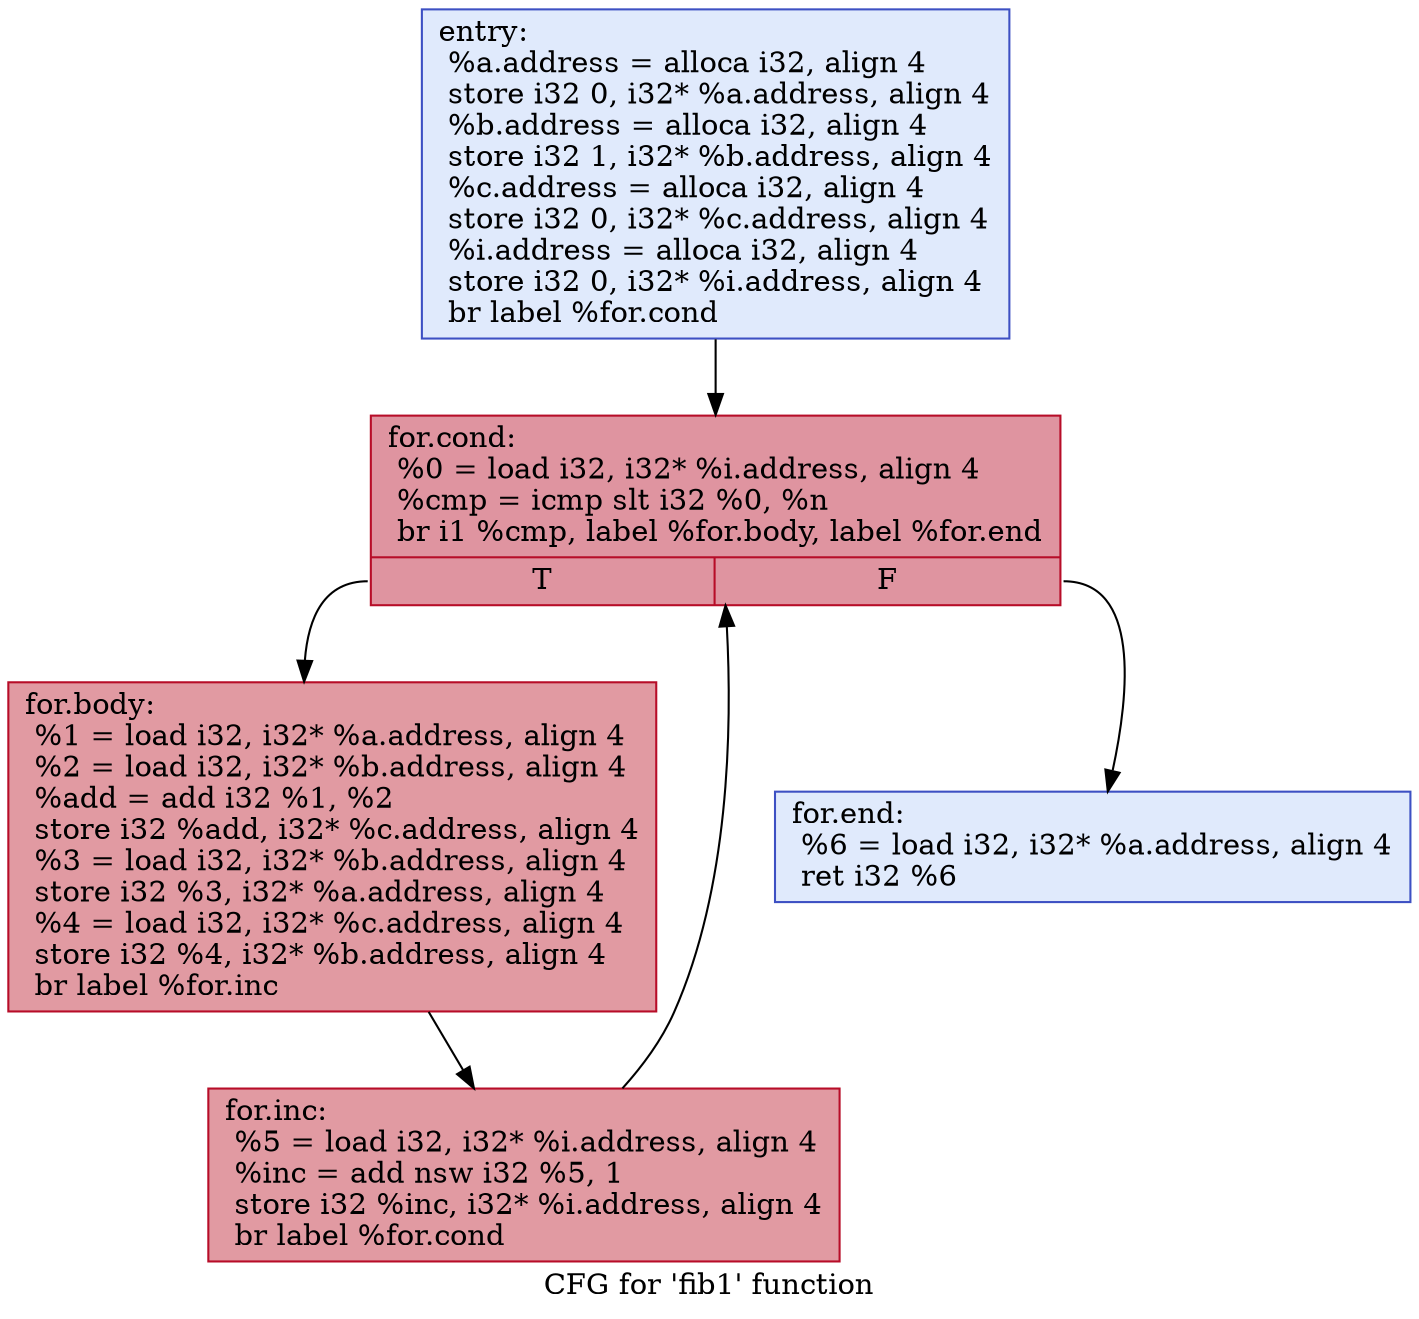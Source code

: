 digraph "CFG for 'fib1' function" {
	label="CFG for 'fib1' function";

	Node0x1d16de0 [shape=record,color="#3d50c3ff", style=filled, fillcolor="#b9d0f970",label="{entry:\l  %a.address = alloca i32, align 4\l  store i32 0, i32* %a.address, align 4\l  %b.address = alloca i32, align 4\l  store i32 1, i32* %b.address, align 4\l  %c.address = alloca i32, align 4\l  store i32 0, i32* %c.address, align 4\l  %i.address = alloca i32, align 4\l  store i32 0, i32* %i.address, align 4\l  br label %for.cond\l}"];
	Node0x1d16de0 -> Node0x1d17780;
	Node0x1d17780 [shape=record,color="#b70d28ff", style=filled, fillcolor="#b70d2870",label="{for.cond:                                         \l  %0 = load i32, i32* %i.address, align 4\l  %cmp = icmp slt i32 %0, %n\l  br i1 %cmp, label %for.body, label %for.end\l|{<s0>T|<s1>F}}"];
	Node0x1d17780:s0 -> Node0x1d17920;
	Node0x1d17780:s1 -> Node0x1d179a0;
	Node0x1d17920 [shape=record,color="#b70d28ff", style=filled, fillcolor="#bb1b2c70",label="{for.body:                                         \l  %1 = load i32, i32* %a.address, align 4\l  %2 = load i32, i32* %b.address, align 4\l  %add = add i32 %1, %2\l  store i32 %add, i32* %c.address, align 4\l  %3 = load i32, i32* %b.address, align 4\l  store i32 %3, i32* %a.address, align 4\l  %4 = load i32, i32* %c.address, align 4\l  store i32 %4, i32* %b.address, align 4\l  br label %for.inc\l}"];
	Node0x1d17920 -> Node0x1d17f30;
	Node0x1d17f30 [shape=record,color="#b70d28ff", style=filled, fillcolor="#bb1b2c70",label="{for.inc:                                          \l  %5 = load i32, i32* %i.address, align 4\l  %inc = add nsw i32 %5, 1\l  store i32 %inc, i32* %i.address, align 4\l  br label %for.cond\l}"];
	Node0x1d17f30 -> Node0x1d17780;
	Node0x1d179a0 [shape=record,color="#3d50c3ff", style=filled, fillcolor="#b9d0f970",label="{for.end:                                          \l  %6 = load i32, i32* %a.address, align 4\l  ret i32 %6\l}"];
}

